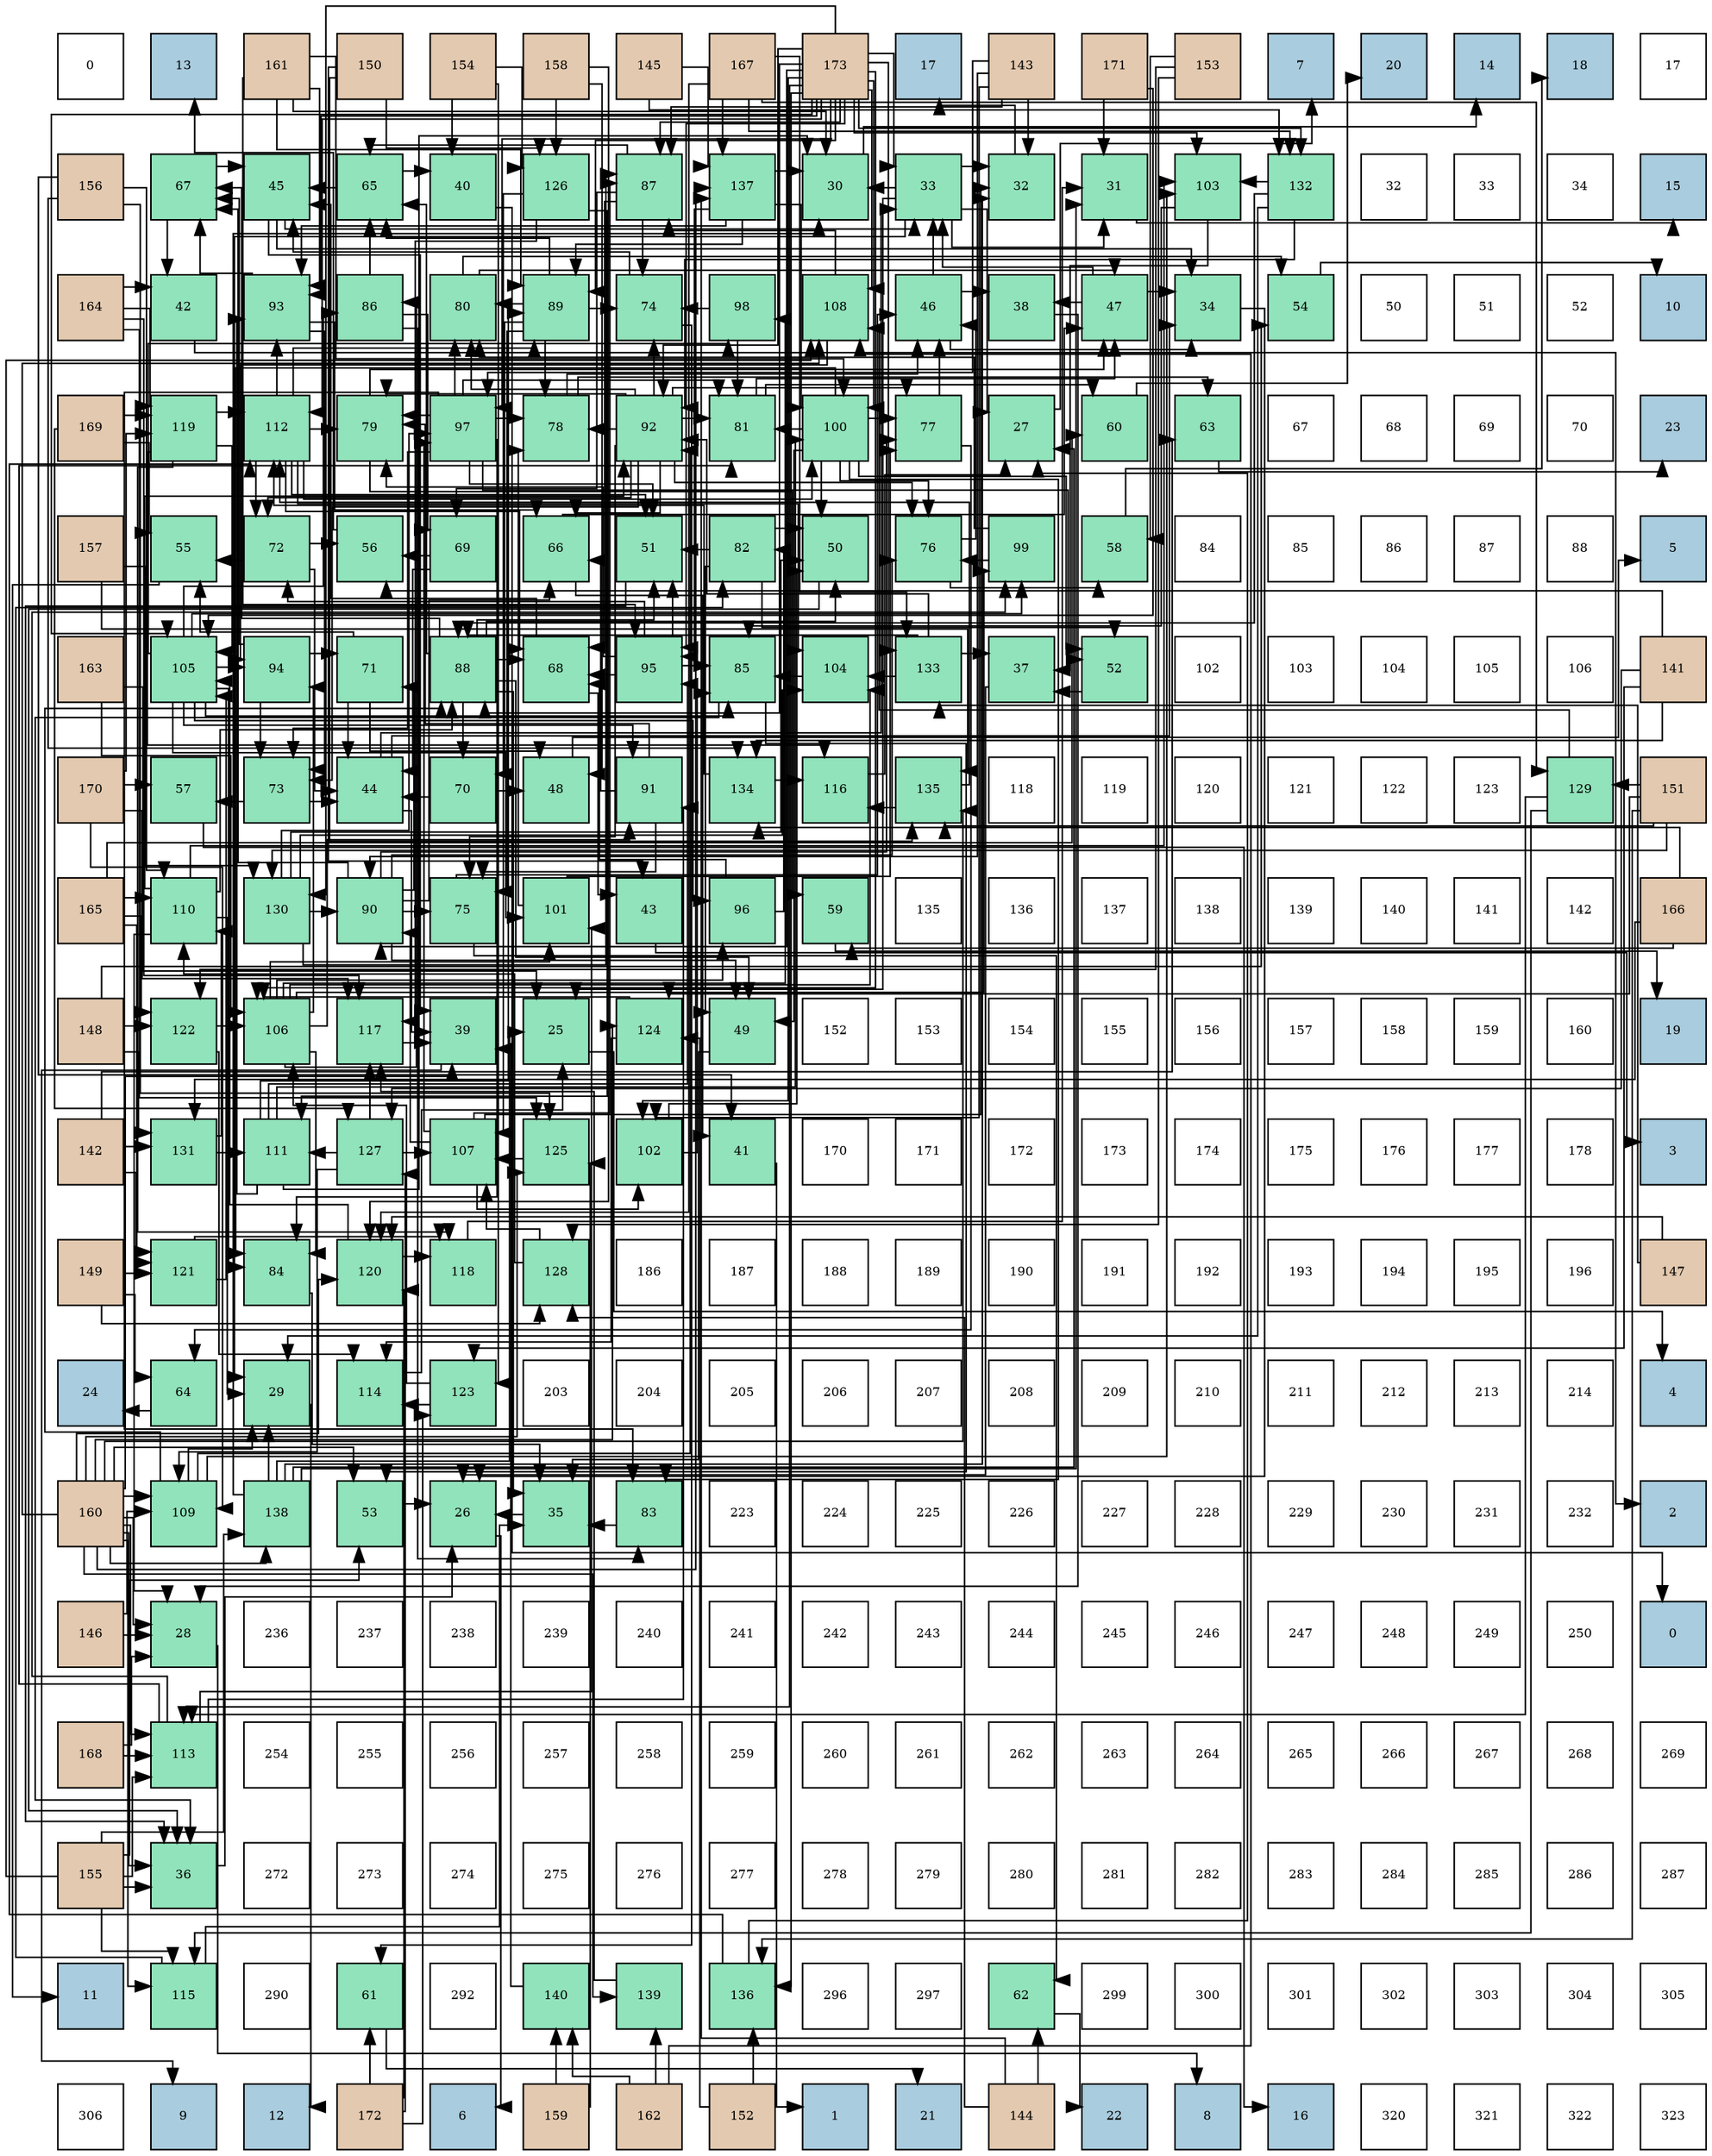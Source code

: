 digraph layout{
 rankdir=TB;
 splines=ortho;
 node [style=filled shape=square fixedsize=true width=0.6];
0[label="0", fontsize=8, fillcolor="#ffffff"];
1[label="13", fontsize=8, fillcolor="#a9ccde"];
2[label="161", fontsize=8, fillcolor="#e3c9af"];
3[label="150", fontsize=8, fillcolor="#e3c9af"];
4[label="154", fontsize=8, fillcolor="#e3c9af"];
5[label="158", fontsize=8, fillcolor="#e3c9af"];
6[label="145", fontsize=8, fillcolor="#e3c9af"];
7[label="167", fontsize=8, fillcolor="#e3c9af"];
8[label="173", fontsize=8, fillcolor="#e3c9af"];
9[label="17", fontsize=8, fillcolor="#a9ccde"];
10[label="143", fontsize=8, fillcolor="#e3c9af"];
11[label="171", fontsize=8, fillcolor="#e3c9af"];
12[label="153", fontsize=8, fillcolor="#e3c9af"];
13[label="7", fontsize=8, fillcolor="#a9ccde"];
14[label="20", fontsize=8, fillcolor="#a9ccde"];
15[label="14", fontsize=8, fillcolor="#a9ccde"];
16[label="18", fontsize=8, fillcolor="#a9ccde"];
17[label="17", fontsize=8, fillcolor="#ffffff"];
18[label="156", fontsize=8, fillcolor="#e3c9af"];
19[label="67", fontsize=8, fillcolor="#91e3bb"];
20[label="45", fontsize=8, fillcolor="#91e3bb"];
21[label="65", fontsize=8, fillcolor="#91e3bb"];
22[label="40", fontsize=8, fillcolor="#91e3bb"];
23[label="126", fontsize=8, fillcolor="#91e3bb"];
24[label="87", fontsize=8, fillcolor="#91e3bb"];
25[label="137", fontsize=8, fillcolor="#91e3bb"];
26[label="30", fontsize=8, fillcolor="#91e3bb"];
27[label="33", fontsize=8, fillcolor="#91e3bb"];
28[label="32", fontsize=8, fillcolor="#91e3bb"];
29[label="31", fontsize=8, fillcolor="#91e3bb"];
30[label="103", fontsize=8, fillcolor="#91e3bb"];
31[label="132", fontsize=8, fillcolor="#91e3bb"];
32[label="32", fontsize=8, fillcolor="#ffffff"];
33[label="33", fontsize=8, fillcolor="#ffffff"];
34[label="34", fontsize=8, fillcolor="#ffffff"];
35[label="15", fontsize=8, fillcolor="#a9ccde"];
36[label="164", fontsize=8, fillcolor="#e3c9af"];
37[label="42", fontsize=8, fillcolor="#91e3bb"];
38[label="93", fontsize=8, fillcolor="#91e3bb"];
39[label="86", fontsize=8, fillcolor="#91e3bb"];
40[label="80", fontsize=8, fillcolor="#91e3bb"];
41[label="89", fontsize=8, fillcolor="#91e3bb"];
42[label="74", fontsize=8, fillcolor="#91e3bb"];
43[label="98", fontsize=8, fillcolor="#91e3bb"];
44[label="108", fontsize=8, fillcolor="#91e3bb"];
45[label="46", fontsize=8, fillcolor="#91e3bb"];
46[label="38", fontsize=8, fillcolor="#91e3bb"];
47[label="47", fontsize=8, fillcolor="#91e3bb"];
48[label="34", fontsize=8, fillcolor="#91e3bb"];
49[label="54", fontsize=8, fillcolor="#91e3bb"];
50[label="50", fontsize=8, fillcolor="#ffffff"];
51[label="51", fontsize=8, fillcolor="#ffffff"];
52[label="52", fontsize=8, fillcolor="#ffffff"];
53[label="10", fontsize=8, fillcolor="#a9ccde"];
54[label="169", fontsize=8, fillcolor="#e3c9af"];
55[label="119", fontsize=8, fillcolor="#91e3bb"];
56[label="112", fontsize=8, fillcolor="#91e3bb"];
57[label="79", fontsize=8, fillcolor="#91e3bb"];
58[label="97", fontsize=8, fillcolor="#91e3bb"];
59[label="78", fontsize=8, fillcolor="#91e3bb"];
60[label="92", fontsize=8, fillcolor="#91e3bb"];
61[label="81", fontsize=8, fillcolor="#91e3bb"];
62[label="100", fontsize=8, fillcolor="#91e3bb"];
63[label="77", fontsize=8, fillcolor="#91e3bb"];
64[label="27", fontsize=8, fillcolor="#91e3bb"];
65[label="60", fontsize=8, fillcolor="#91e3bb"];
66[label="63", fontsize=8, fillcolor="#91e3bb"];
67[label="67", fontsize=8, fillcolor="#ffffff"];
68[label="68", fontsize=8, fillcolor="#ffffff"];
69[label="69", fontsize=8, fillcolor="#ffffff"];
70[label="70", fontsize=8, fillcolor="#ffffff"];
71[label="23", fontsize=8, fillcolor="#a9ccde"];
72[label="157", fontsize=8, fillcolor="#e3c9af"];
73[label="55", fontsize=8, fillcolor="#91e3bb"];
74[label="72", fontsize=8, fillcolor="#91e3bb"];
75[label="56", fontsize=8, fillcolor="#91e3bb"];
76[label="69", fontsize=8, fillcolor="#91e3bb"];
77[label="66", fontsize=8, fillcolor="#91e3bb"];
78[label="51", fontsize=8, fillcolor="#91e3bb"];
79[label="82", fontsize=8, fillcolor="#91e3bb"];
80[label="50", fontsize=8, fillcolor="#91e3bb"];
81[label="76", fontsize=8, fillcolor="#91e3bb"];
82[label="99", fontsize=8, fillcolor="#91e3bb"];
83[label="58", fontsize=8, fillcolor="#91e3bb"];
84[label="84", fontsize=8, fillcolor="#ffffff"];
85[label="85", fontsize=8, fillcolor="#ffffff"];
86[label="86", fontsize=8, fillcolor="#ffffff"];
87[label="87", fontsize=8, fillcolor="#ffffff"];
88[label="88", fontsize=8, fillcolor="#ffffff"];
89[label="5", fontsize=8, fillcolor="#a9ccde"];
90[label="163", fontsize=8, fillcolor="#e3c9af"];
91[label="105", fontsize=8, fillcolor="#91e3bb"];
92[label="94", fontsize=8, fillcolor="#91e3bb"];
93[label="71", fontsize=8, fillcolor="#91e3bb"];
94[label="88", fontsize=8, fillcolor="#91e3bb"];
95[label="68", fontsize=8, fillcolor="#91e3bb"];
96[label="95", fontsize=8, fillcolor="#91e3bb"];
97[label="85", fontsize=8, fillcolor="#91e3bb"];
98[label="104", fontsize=8, fillcolor="#91e3bb"];
99[label="133", fontsize=8, fillcolor="#91e3bb"];
100[label="37", fontsize=8, fillcolor="#91e3bb"];
101[label="52", fontsize=8, fillcolor="#91e3bb"];
102[label="102", fontsize=8, fillcolor="#ffffff"];
103[label="103", fontsize=8, fillcolor="#ffffff"];
104[label="104", fontsize=8, fillcolor="#ffffff"];
105[label="105", fontsize=8, fillcolor="#ffffff"];
106[label="106", fontsize=8, fillcolor="#ffffff"];
107[label="141", fontsize=8, fillcolor="#e3c9af"];
108[label="170", fontsize=8, fillcolor="#e3c9af"];
109[label="57", fontsize=8, fillcolor="#91e3bb"];
110[label="73", fontsize=8, fillcolor="#91e3bb"];
111[label="44", fontsize=8, fillcolor="#91e3bb"];
112[label="70", fontsize=8, fillcolor="#91e3bb"];
113[label="48", fontsize=8, fillcolor="#91e3bb"];
114[label="91", fontsize=8, fillcolor="#91e3bb"];
115[label="134", fontsize=8, fillcolor="#91e3bb"];
116[label="116", fontsize=8, fillcolor="#91e3bb"];
117[label="135", fontsize=8, fillcolor="#91e3bb"];
118[label="118", fontsize=8, fillcolor="#ffffff"];
119[label="119", fontsize=8, fillcolor="#ffffff"];
120[label="120", fontsize=8, fillcolor="#ffffff"];
121[label="121", fontsize=8, fillcolor="#ffffff"];
122[label="122", fontsize=8, fillcolor="#ffffff"];
123[label="123", fontsize=8, fillcolor="#ffffff"];
124[label="129", fontsize=8, fillcolor="#91e3bb"];
125[label="151", fontsize=8, fillcolor="#e3c9af"];
126[label="165", fontsize=8, fillcolor="#e3c9af"];
127[label="110", fontsize=8, fillcolor="#91e3bb"];
128[label="130", fontsize=8, fillcolor="#91e3bb"];
129[label="90", fontsize=8, fillcolor="#91e3bb"];
130[label="75", fontsize=8, fillcolor="#91e3bb"];
131[label="101", fontsize=8, fillcolor="#91e3bb"];
132[label="43", fontsize=8, fillcolor="#91e3bb"];
133[label="96", fontsize=8, fillcolor="#91e3bb"];
134[label="59", fontsize=8, fillcolor="#91e3bb"];
135[label="135", fontsize=8, fillcolor="#ffffff"];
136[label="136", fontsize=8, fillcolor="#ffffff"];
137[label="137", fontsize=8, fillcolor="#ffffff"];
138[label="138", fontsize=8, fillcolor="#ffffff"];
139[label="139", fontsize=8, fillcolor="#ffffff"];
140[label="140", fontsize=8, fillcolor="#ffffff"];
141[label="141", fontsize=8, fillcolor="#ffffff"];
142[label="142", fontsize=8, fillcolor="#ffffff"];
143[label="166", fontsize=8, fillcolor="#e3c9af"];
144[label="148", fontsize=8, fillcolor="#e3c9af"];
145[label="122", fontsize=8, fillcolor="#91e3bb"];
146[label="106", fontsize=8, fillcolor="#91e3bb"];
147[label="117", fontsize=8, fillcolor="#91e3bb"];
148[label="39", fontsize=8, fillcolor="#91e3bb"];
149[label="25", fontsize=8, fillcolor="#91e3bb"];
150[label="124", fontsize=8, fillcolor="#91e3bb"];
151[label="49", fontsize=8, fillcolor="#91e3bb"];
152[label="152", fontsize=8, fillcolor="#ffffff"];
153[label="153", fontsize=8, fillcolor="#ffffff"];
154[label="154", fontsize=8, fillcolor="#ffffff"];
155[label="155", fontsize=8, fillcolor="#ffffff"];
156[label="156", fontsize=8, fillcolor="#ffffff"];
157[label="157", fontsize=8, fillcolor="#ffffff"];
158[label="158", fontsize=8, fillcolor="#ffffff"];
159[label="159", fontsize=8, fillcolor="#ffffff"];
160[label="160", fontsize=8, fillcolor="#ffffff"];
161[label="19", fontsize=8, fillcolor="#a9ccde"];
162[label="142", fontsize=8, fillcolor="#e3c9af"];
163[label="131", fontsize=8, fillcolor="#91e3bb"];
164[label="111", fontsize=8, fillcolor="#91e3bb"];
165[label="127", fontsize=8, fillcolor="#91e3bb"];
166[label="107", fontsize=8, fillcolor="#91e3bb"];
167[label="125", fontsize=8, fillcolor="#91e3bb"];
168[label="102", fontsize=8, fillcolor="#91e3bb"];
169[label="41", fontsize=8, fillcolor="#91e3bb"];
170[label="170", fontsize=8, fillcolor="#ffffff"];
171[label="171", fontsize=8, fillcolor="#ffffff"];
172[label="172", fontsize=8, fillcolor="#ffffff"];
173[label="173", fontsize=8, fillcolor="#ffffff"];
174[label="174", fontsize=8, fillcolor="#ffffff"];
175[label="175", fontsize=8, fillcolor="#ffffff"];
176[label="176", fontsize=8, fillcolor="#ffffff"];
177[label="177", fontsize=8, fillcolor="#ffffff"];
178[label="178", fontsize=8, fillcolor="#ffffff"];
179[label="3", fontsize=8, fillcolor="#a9ccde"];
180[label="149", fontsize=8, fillcolor="#e3c9af"];
181[label="121", fontsize=8, fillcolor="#91e3bb"];
182[label="84", fontsize=8, fillcolor="#91e3bb"];
183[label="120", fontsize=8, fillcolor="#91e3bb"];
184[label="118", fontsize=8, fillcolor="#91e3bb"];
185[label="128", fontsize=8, fillcolor="#91e3bb"];
186[label="186", fontsize=8, fillcolor="#ffffff"];
187[label="187", fontsize=8, fillcolor="#ffffff"];
188[label="188", fontsize=8, fillcolor="#ffffff"];
189[label="189", fontsize=8, fillcolor="#ffffff"];
190[label="190", fontsize=8, fillcolor="#ffffff"];
191[label="191", fontsize=8, fillcolor="#ffffff"];
192[label="192", fontsize=8, fillcolor="#ffffff"];
193[label="193", fontsize=8, fillcolor="#ffffff"];
194[label="194", fontsize=8, fillcolor="#ffffff"];
195[label="195", fontsize=8, fillcolor="#ffffff"];
196[label="196", fontsize=8, fillcolor="#ffffff"];
197[label="147", fontsize=8, fillcolor="#e3c9af"];
198[label="24", fontsize=8, fillcolor="#a9ccde"];
199[label="64", fontsize=8, fillcolor="#91e3bb"];
200[label="29", fontsize=8, fillcolor="#91e3bb"];
201[label="114", fontsize=8, fillcolor="#91e3bb"];
202[label="123", fontsize=8, fillcolor="#91e3bb"];
203[label="203", fontsize=8, fillcolor="#ffffff"];
204[label="204", fontsize=8, fillcolor="#ffffff"];
205[label="205", fontsize=8, fillcolor="#ffffff"];
206[label="206", fontsize=8, fillcolor="#ffffff"];
207[label="207", fontsize=8, fillcolor="#ffffff"];
208[label="208", fontsize=8, fillcolor="#ffffff"];
209[label="209", fontsize=8, fillcolor="#ffffff"];
210[label="210", fontsize=8, fillcolor="#ffffff"];
211[label="211", fontsize=8, fillcolor="#ffffff"];
212[label="212", fontsize=8, fillcolor="#ffffff"];
213[label="213", fontsize=8, fillcolor="#ffffff"];
214[label="214", fontsize=8, fillcolor="#ffffff"];
215[label="4", fontsize=8, fillcolor="#a9ccde"];
216[label="160", fontsize=8, fillcolor="#e3c9af"];
217[label="109", fontsize=8, fillcolor="#91e3bb"];
218[label="138", fontsize=8, fillcolor="#91e3bb"];
219[label="53", fontsize=8, fillcolor="#91e3bb"];
220[label="26", fontsize=8, fillcolor="#91e3bb"];
221[label="35", fontsize=8, fillcolor="#91e3bb"];
222[label="83", fontsize=8, fillcolor="#91e3bb"];
223[label="223", fontsize=8, fillcolor="#ffffff"];
224[label="224", fontsize=8, fillcolor="#ffffff"];
225[label="225", fontsize=8, fillcolor="#ffffff"];
226[label="226", fontsize=8, fillcolor="#ffffff"];
227[label="227", fontsize=8, fillcolor="#ffffff"];
228[label="228", fontsize=8, fillcolor="#ffffff"];
229[label="229", fontsize=8, fillcolor="#ffffff"];
230[label="230", fontsize=8, fillcolor="#ffffff"];
231[label="231", fontsize=8, fillcolor="#ffffff"];
232[label="232", fontsize=8, fillcolor="#ffffff"];
233[label="2", fontsize=8, fillcolor="#a9ccde"];
234[label="146", fontsize=8, fillcolor="#e3c9af"];
235[label="28", fontsize=8, fillcolor="#91e3bb"];
236[label="236", fontsize=8, fillcolor="#ffffff"];
237[label="237", fontsize=8, fillcolor="#ffffff"];
238[label="238", fontsize=8, fillcolor="#ffffff"];
239[label="239", fontsize=8, fillcolor="#ffffff"];
240[label="240", fontsize=8, fillcolor="#ffffff"];
241[label="241", fontsize=8, fillcolor="#ffffff"];
242[label="242", fontsize=8, fillcolor="#ffffff"];
243[label="243", fontsize=8, fillcolor="#ffffff"];
244[label="244", fontsize=8, fillcolor="#ffffff"];
245[label="245", fontsize=8, fillcolor="#ffffff"];
246[label="246", fontsize=8, fillcolor="#ffffff"];
247[label="247", fontsize=8, fillcolor="#ffffff"];
248[label="248", fontsize=8, fillcolor="#ffffff"];
249[label="249", fontsize=8, fillcolor="#ffffff"];
250[label="250", fontsize=8, fillcolor="#ffffff"];
251[label="0", fontsize=8, fillcolor="#a9ccde"];
252[label="168", fontsize=8, fillcolor="#e3c9af"];
253[label="113", fontsize=8, fillcolor="#91e3bb"];
254[label="254", fontsize=8, fillcolor="#ffffff"];
255[label="255", fontsize=8, fillcolor="#ffffff"];
256[label="256", fontsize=8, fillcolor="#ffffff"];
257[label="257", fontsize=8, fillcolor="#ffffff"];
258[label="258", fontsize=8, fillcolor="#ffffff"];
259[label="259", fontsize=8, fillcolor="#ffffff"];
260[label="260", fontsize=8, fillcolor="#ffffff"];
261[label="261", fontsize=8, fillcolor="#ffffff"];
262[label="262", fontsize=8, fillcolor="#ffffff"];
263[label="263", fontsize=8, fillcolor="#ffffff"];
264[label="264", fontsize=8, fillcolor="#ffffff"];
265[label="265", fontsize=8, fillcolor="#ffffff"];
266[label="266", fontsize=8, fillcolor="#ffffff"];
267[label="267", fontsize=8, fillcolor="#ffffff"];
268[label="268", fontsize=8, fillcolor="#ffffff"];
269[label="269", fontsize=8, fillcolor="#ffffff"];
270[label="155", fontsize=8, fillcolor="#e3c9af"];
271[label="36", fontsize=8, fillcolor="#91e3bb"];
272[label="272", fontsize=8, fillcolor="#ffffff"];
273[label="273", fontsize=8, fillcolor="#ffffff"];
274[label="274", fontsize=8, fillcolor="#ffffff"];
275[label="275", fontsize=8, fillcolor="#ffffff"];
276[label="276", fontsize=8, fillcolor="#ffffff"];
277[label="277", fontsize=8, fillcolor="#ffffff"];
278[label="278", fontsize=8, fillcolor="#ffffff"];
279[label="279", fontsize=8, fillcolor="#ffffff"];
280[label="280", fontsize=8, fillcolor="#ffffff"];
281[label="281", fontsize=8, fillcolor="#ffffff"];
282[label="282", fontsize=8, fillcolor="#ffffff"];
283[label="283", fontsize=8, fillcolor="#ffffff"];
284[label="284", fontsize=8, fillcolor="#ffffff"];
285[label="285", fontsize=8, fillcolor="#ffffff"];
286[label="286", fontsize=8, fillcolor="#ffffff"];
287[label="287", fontsize=8, fillcolor="#ffffff"];
288[label="11", fontsize=8, fillcolor="#a9ccde"];
289[label="115", fontsize=8, fillcolor="#91e3bb"];
290[label="290", fontsize=8, fillcolor="#ffffff"];
291[label="61", fontsize=8, fillcolor="#91e3bb"];
292[label="292", fontsize=8, fillcolor="#ffffff"];
293[label="140", fontsize=8, fillcolor="#91e3bb"];
294[label="139", fontsize=8, fillcolor="#91e3bb"];
295[label="136", fontsize=8, fillcolor="#91e3bb"];
296[label="296", fontsize=8, fillcolor="#ffffff"];
297[label="297", fontsize=8, fillcolor="#ffffff"];
298[label="62", fontsize=8, fillcolor="#91e3bb"];
299[label="299", fontsize=8, fillcolor="#ffffff"];
300[label="300", fontsize=8, fillcolor="#ffffff"];
301[label="301", fontsize=8, fillcolor="#ffffff"];
302[label="302", fontsize=8, fillcolor="#ffffff"];
303[label="303", fontsize=8, fillcolor="#ffffff"];
304[label="304", fontsize=8, fillcolor="#ffffff"];
305[label="305", fontsize=8, fillcolor="#ffffff"];
306[label="306", fontsize=8, fillcolor="#ffffff"];
307[label="9", fontsize=8, fillcolor="#a9ccde"];
308[label="12", fontsize=8, fillcolor="#a9ccde"];
309[label="172", fontsize=8, fillcolor="#e3c9af"];
310[label="6", fontsize=8, fillcolor="#a9ccde"];
311[label="159", fontsize=8, fillcolor="#e3c9af"];
312[label="162", fontsize=8, fillcolor="#e3c9af"];
313[label="152", fontsize=8, fillcolor="#e3c9af"];
314[label="1", fontsize=8, fillcolor="#a9ccde"];
315[label="21", fontsize=8, fillcolor="#a9ccde"];
316[label="144", fontsize=8, fillcolor="#e3c9af"];
317[label="22", fontsize=8, fillcolor="#a9ccde"];
318[label="8", fontsize=8, fillcolor="#a9ccde"];
319[label="16", fontsize=8, fillcolor="#a9ccde"];
320[label="320", fontsize=8, fillcolor="#ffffff"];
321[label="321", fontsize=8, fillcolor="#ffffff"];
322[label="322", fontsize=8, fillcolor="#ffffff"];
323[label="323", fontsize=8, fillcolor="#ffffff"];
edge [constraint=false, style=vis];149 -> 215;
220 -> 310;
64 -> 13;
235 -> 318;
200 -> 308;
26 -> 15;
29 -> 35;
28 -> 9;
27 -> 149;
27 -> 64;
27 -> 200;
27 -> 26;
27 -> 29;
27 -> 28;
48 -> 220;
221 -> 220;
271 -> 220;
100 -> 220;
46 -> 235;
148 -> 307;
22 -> 251;
169 -> 314;
37 -> 233;
132 -> 179;
111 -> 27;
111 -> 48;
111 -> 148;
20 -> 27;
20 -> 48;
20 -> 148;
45 -> 27;
45 -> 48;
45 -> 46;
47 -> 27;
47 -> 48;
47 -> 46;
113 -> 89;
151 -> 221;
80 -> 271;
78 -> 271;
101 -> 100;
219 -> 220;
49 -> 53;
73 -> 288;
75 -> 1;
109 -> 319;
83 -> 16;
134 -> 161;
65 -> 14;
291 -> 315;
298 -> 317;
66 -> 71;
199 -> 198;
21 -> 22;
21 -> 20;
77 -> 169;
77 -> 47;
19 -> 37;
19 -> 20;
95 -> 132;
95 -> 20;
76 -> 111;
76 -> 75;
112 -> 111;
112 -> 113;
93 -> 111;
93 -> 113;
93 -> 73;
74 -> 111;
74 -> 73;
74 -> 75;
110 -> 111;
110 -> 109;
42 -> 20;
42 -> 291;
130 -> 45;
130 -> 298;
81 -> 45;
81 -> 83;
63 -> 45;
63 -> 199;
59 -> 45;
59 -> 66;
57 -> 47;
57 -> 134;
40 -> 47;
40 -> 49;
61 -> 47;
61 -> 65;
79 -> 151;
79 -> 80;
79 -> 78;
79 -> 101;
222 -> 221;
182 -> 221;
97 -> 271;
97 -> 219;
39 -> 21;
39 -> 76;
39 -> 222;
24 -> 21;
24 -> 95;
24 -> 76;
24 -> 42;
94 -> 221;
94 -> 151;
94 -> 80;
94 -> 78;
94 -> 21;
94 -> 19;
94 -> 95;
94 -> 112;
41 -> 21;
41 -> 112;
41 -> 42;
41 -> 130;
41 -> 59;
41 -> 40;
129 -> 151;
129 -> 77;
129 -> 19;
129 -> 93;
129 -> 130;
129 -> 81;
129 -> 63;
114 -> 77;
114 -> 130;
114 -> 57;
60 -> 77;
60 -> 74;
60 -> 110;
60 -> 42;
60 -> 130;
60 -> 81;
60 -> 63;
60 -> 59;
60 -> 57;
60 -> 40;
60 -> 61;
38 -> 77;
38 -> 19;
38 -> 110;
92 -> 19;
92 -> 93;
92 -> 110;
96 -> 78;
96 -> 95;
96 -> 74;
96 -> 57;
96 -> 97;
133 -> 95;
133 -> 79;
58 -> 78;
58 -> 101;
58 -> 110;
58 -> 59;
58 -> 57;
58 -> 40;
58 -> 61;
58 -> 222;
58 -> 182;
43 -> 42;
43 -> 61;
82 -> 81;
82 -> 40;
62 -> 151;
62 -> 80;
62 -> 101;
62 -> 81;
62 -> 63;
62 -> 61;
62 -> 222;
62 -> 182;
131 -> 63;
131 -> 59;
168 -> 80;
168 -> 97;
30 -> 100;
30 -> 97;
98 -> 97;
91 -> 182;
91 -> 97;
91 -> 39;
91 -> 114;
91 -> 92;
91 -> 133;
91 -> 43;
91 -> 82;
91 -> 131;
146 -> 182;
146 -> 39;
146 -> 114;
146 -> 92;
146 -> 133;
146 -> 43;
146 -> 82;
146 -> 131;
146 -> 98;
166 -> 28;
166 -> 24;
166 -> 129;
166 -> 58;
166 -> 168;
44 -> 24;
44 -> 92;
217 -> 200;
217 -> 94;
217 -> 60;
217 -> 30;
127 -> 235;
127 -> 200;
127 -> 94;
127 -> 60;
127 -> 30;
164 -> 26;
164 -> 41;
164 -> 38;
164 -> 96;
164 -> 62;
56 -> 78;
56 -> 95;
56 -> 74;
56 -> 57;
56 -> 41;
56 -> 38;
56 -> 62;
56 -> 98;
253 -> 61;
253 -> 114;
253 -> 82;
253 -> 131;
201 -> 149;
289 -> 221;
289 -> 79;
116 -> 64;
147 -> 148;
184 -> 29;
55 -> 91;
55 -> 56;
55 -> 116;
55 -> 184;
183 -> 91;
183 -> 184;
181 -> 91;
181 -> 184;
145 -> 146;
145 -> 201;
202 -> 146;
202 -> 201;
150 -> 146;
150 -> 201;
167 -> 166;
23 -> 166;
23 -> 164;
23 -> 147;
165 -> 166;
165 -> 217;
165 -> 164;
165 -> 147;
185 -> 166;
185 -> 127;
124 -> 44;
124 -> 253;
124 -> 289;
128 -> 80;
128 -> 24;
128 -> 129;
128 -> 58;
128 -> 98;
163 -> 127;
163 -> 164;
31 -> 200;
31 -> 94;
31 -> 60;
31 -> 30;
99 -> 100;
99 -> 94;
99 -> 60;
99 -> 98;
115 -> 56;
115 -> 116;
117 -> 56;
117 -> 116;
295 -> 64;
295 -> 56;
25 -> 26;
25 -> 41;
25 -> 38;
25 -> 96;
25 -> 62;
218 -> 149;
218 -> 64;
218 -> 200;
218 -> 26;
218 -> 29;
218 -> 28;
294 -> 147;
293 -> 148;
107 -> 75;
107 -> 202;
107 -> 165;
107 -> 115;
162 -> 66;
162 -> 181;
162 -> 163;
10 -> 28;
10 -> 24;
10 -> 129;
10 -> 58;
10 -> 168;
316 -> 298;
316 -> 185;
316 -> 25;
6 -> 31;
6 -> 25;
234 -> 235;
234 -> 217;
197 -> 183;
197 -> 99;
144 -> 49;
144 -> 145;
144 -> 163;
180 -> 199;
180 -> 181;
180 -> 185;
3 -> 132;
3 -> 23;
3 -> 117;
125 -> 150;
125 -> 124;
125 -> 128;
125 -> 117;
125 -> 295;
313 -> 150;
313 -> 295;
12 -> 83;
12 -> 145;
12 -> 185;
4 -> 22;
4 -> 202;
4 -> 23;
270 -> 271;
270 -> 219;
270 -> 44;
270 -> 253;
270 -> 289;
270 -> 218;
18 -> 169;
18 -> 127;
18 -> 167;
18 -> 115;
72 -> 128;
72 -> 117;
5 -> 113;
5 -> 183;
5 -> 23;
311 -> 167;
311 -> 293;
216 -> 235;
216 -> 271;
216 -> 148;
216 -> 219;
216 -> 44;
216 -> 217;
216 -> 253;
216 -> 289;
216 -> 183;
216 -> 150;
216 -> 167;
216 -> 117;
216 -> 25;
216 -> 218;
216 -> 294;
2 -> 26;
2 -> 41;
2 -> 38;
2 -> 96;
2 -> 62;
312 -> 44;
312 -> 294;
312 -> 293;
90 -> 149;
90 -> 146;
36 -> 37;
36 -> 147;
36 -> 55;
36 -> 167;
126 -> 65;
126 -> 127;
126 -> 181;
126 -> 145;
143 -> 134;
143 -> 163;
143 -> 115;
7 -> 183;
7 -> 124;
7 -> 31;
7 -> 99;
7 -> 25;
252 -> 235;
252 -> 253;
54 -> 73;
54 -> 55;
54 -> 165;
108 -> 109;
108 -> 217;
108 -> 147;
108 -> 55;
11 -> 29;
11 -> 91;
309 -> 291;
309 -> 183;
309 -> 202;
309 -> 165;
8 -> 27;
8 -> 24;
8 -> 94;
8 -> 41;
8 -> 129;
8 -> 60;
8 -> 38;
8 -> 96;
8 -> 58;
8 -> 62;
8 -> 168;
8 -> 30;
8 -> 91;
8 -> 146;
8 -> 44;
8 -> 56;
8 -> 253;
8 -> 128;
8 -> 31;
8 -> 99;
8 -> 295;
edge [constraint=true, style=invis];
0 -> 18 -> 36 -> 54 -> 72 -> 90 -> 108 -> 126 -> 144 -> 162 -> 180 -> 198 -> 216 -> 234 -> 252 -> 270 -> 288 -> 306;
1 -> 19 -> 37 -> 55 -> 73 -> 91 -> 109 -> 127 -> 145 -> 163 -> 181 -> 199 -> 217 -> 235 -> 253 -> 271 -> 289 -> 307;
2 -> 20 -> 38 -> 56 -> 74 -> 92 -> 110 -> 128 -> 146 -> 164 -> 182 -> 200 -> 218 -> 236 -> 254 -> 272 -> 290 -> 308;
3 -> 21 -> 39 -> 57 -> 75 -> 93 -> 111 -> 129 -> 147 -> 165 -> 183 -> 201 -> 219 -> 237 -> 255 -> 273 -> 291 -> 309;
4 -> 22 -> 40 -> 58 -> 76 -> 94 -> 112 -> 130 -> 148 -> 166 -> 184 -> 202 -> 220 -> 238 -> 256 -> 274 -> 292 -> 310;
5 -> 23 -> 41 -> 59 -> 77 -> 95 -> 113 -> 131 -> 149 -> 167 -> 185 -> 203 -> 221 -> 239 -> 257 -> 275 -> 293 -> 311;
6 -> 24 -> 42 -> 60 -> 78 -> 96 -> 114 -> 132 -> 150 -> 168 -> 186 -> 204 -> 222 -> 240 -> 258 -> 276 -> 294 -> 312;
7 -> 25 -> 43 -> 61 -> 79 -> 97 -> 115 -> 133 -> 151 -> 169 -> 187 -> 205 -> 223 -> 241 -> 259 -> 277 -> 295 -> 313;
8 -> 26 -> 44 -> 62 -> 80 -> 98 -> 116 -> 134 -> 152 -> 170 -> 188 -> 206 -> 224 -> 242 -> 260 -> 278 -> 296 -> 314;
9 -> 27 -> 45 -> 63 -> 81 -> 99 -> 117 -> 135 -> 153 -> 171 -> 189 -> 207 -> 225 -> 243 -> 261 -> 279 -> 297 -> 315;
10 -> 28 -> 46 -> 64 -> 82 -> 100 -> 118 -> 136 -> 154 -> 172 -> 190 -> 208 -> 226 -> 244 -> 262 -> 280 -> 298 -> 316;
11 -> 29 -> 47 -> 65 -> 83 -> 101 -> 119 -> 137 -> 155 -> 173 -> 191 -> 209 -> 227 -> 245 -> 263 -> 281 -> 299 -> 317;
12 -> 30 -> 48 -> 66 -> 84 -> 102 -> 120 -> 138 -> 156 -> 174 -> 192 -> 210 -> 228 -> 246 -> 264 -> 282 -> 300 -> 318;
13 -> 31 -> 49 -> 67 -> 85 -> 103 -> 121 -> 139 -> 157 -> 175 -> 193 -> 211 -> 229 -> 247 -> 265 -> 283 -> 301 -> 319;
14 -> 32 -> 50 -> 68 -> 86 -> 104 -> 122 -> 140 -> 158 -> 176 -> 194 -> 212 -> 230 -> 248 -> 266 -> 284 -> 302 -> 320;
15 -> 33 -> 51 -> 69 -> 87 -> 105 -> 123 -> 141 -> 159 -> 177 -> 195 -> 213 -> 231 -> 249 -> 267 -> 285 -> 303 -> 321;
16 -> 34 -> 52 -> 70 -> 88 -> 106 -> 124 -> 142 -> 160 -> 178 -> 196 -> 214 -> 232 -> 250 -> 268 -> 286 -> 304 -> 322;
17 -> 35 -> 53 -> 71 -> 89 -> 107 -> 125 -> 143 -> 161 -> 179 -> 197 -> 215 -> 233 -> 251 -> 269 -> 287 -> 305 -> 323;
rank = same {0 -> 1 -> 2 -> 3 -> 4 -> 5 -> 6 -> 7 -> 8 -> 9 -> 10 -> 11 -> 12 -> 13 -> 14 -> 15 -> 16 -> 17};
rank = same {18 -> 19 -> 20 -> 21 -> 22 -> 23 -> 24 -> 25 -> 26 -> 27 -> 28 -> 29 -> 30 -> 31 -> 32 -> 33 -> 34 -> 35};
rank = same {36 -> 37 -> 38 -> 39 -> 40 -> 41 -> 42 -> 43 -> 44 -> 45 -> 46 -> 47 -> 48 -> 49 -> 50 -> 51 -> 52 -> 53};
rank = same {54 -> 55 -> 56 -> 57 -> 58 -> 59 -> 60 -> 61 -> 62 -> 63 -> 64 -> 65 -> 66 -> 67 -> 68 -> 69 -> 70 -> 71};
rank = same {72 -> 73 -> 74 -> 75 -> 76 -> 77 -> 78 -> 79 -> 80 -> 81 -> 82 -> 83 -> 84 -> 85 -> 86 -> 87 -> 88 -> 89};
rank = same {90 -> 91 -> 92 -> 93 -> 94 -> 95 -> 96 -> 97 -> 98 -> 99 -> 100 -> 101 -> 102 -> 103 -> 104 -> 105 -> 106 -> 107};
rank = same {108 -> 109 -> 110 -> 111 -> 112 -> 113 -> 114 -> 115 -> 116 -> 117 -> 118 -> 119 -> 120 -> 121 -> 122 -> 123 -> 124 -> 125};
rank = same {126 -> 127 -> 128 -> 129 -> 130 -> 131 -> 132 -> 133 -> 134 -> 135 -> 136 -> 137 -> 138 -> 139 -> 140 -> 141 -> 142 -> 143};
rank = same {144 -> 145 -> 146 -> 147 -> 148 -> 149 -> 150 -> 151 -> 152 -> 153 -> 154 -> 155 -> 156 -> 157 -> 158 -> 159 -> 160 -> 161};
rank = same {162 -> 163 -> 164 -> 165 -> 166 -> 167 -> 168 -> 169 -> 170 -> 171 -> 172 -> 173 -> 174 -> 175 -> 176 -> 177 -> 178 -> 179};
rank = same {180 -> 181 -> 182 -> 183 -> 184 -> 185 -> 186 -> 187 -> 188 -> 189 -> 190 -> 191 -> 192 -> 193 -> 194 -> 195 -> 196 -> 197};
rank = same {198 -> 199 -> 200 -> 201 -> 202 -> 203 -> 204 -> 205 -> 206 -> 207 -> 208 -> 209 -> 210 -> 211 -> 212 -> 213 -> 214 -> 215};
rank = same {216 -> 217 -> 218 -> 219 -> 220 -> 221 -> 222 -> 223 -> 224 -> 225 -> 226 -> 227 -> 228 -> 229 -> 230 -> 231 -> 232 -> 233};
rank = same {234 -> 235 -> 236 -> 237 -> 238 -> 239 -> 240 -> 241 -> 242 -> 243 -> 244 -> 245 -> 246 -> 247 -> 248 -> 249 -> 250 -> 251};
rank = same {252 -> 253 -> 254 -> 255 -> 256 -> 257 -> 258 -> 259 -> 260 -> 261 -> 262 -> 263 -> 264 -> 265 -> 266 -> 267 -> 268 -> 269};
rank = same {270 -> 271 -> 272 -> 273 -> 274 -> 275 -> 276 -> 277 -> 278 -> 279 -> 280 -> 281 -> 282 -> 283 -> 284 -> 285 -> 286 -> 287};
rank = same {288 -> 289 -> 290 -> 291 -> 292 -> 293 -> 294 -> 295 -> 296 -> 297 -> 298 -> 299 -> 300 -> 301 -> 302 -> 303 -> 304 -> 305};
rank = same {306 -> 307 -> 308 -> 309 -> 310 -> 311 -> 312 -> 313 -> 314 -> 315 -> 316 -> 317 -> 318 -> 319 -> 320 -> 321 -> 322 -> 323};
}